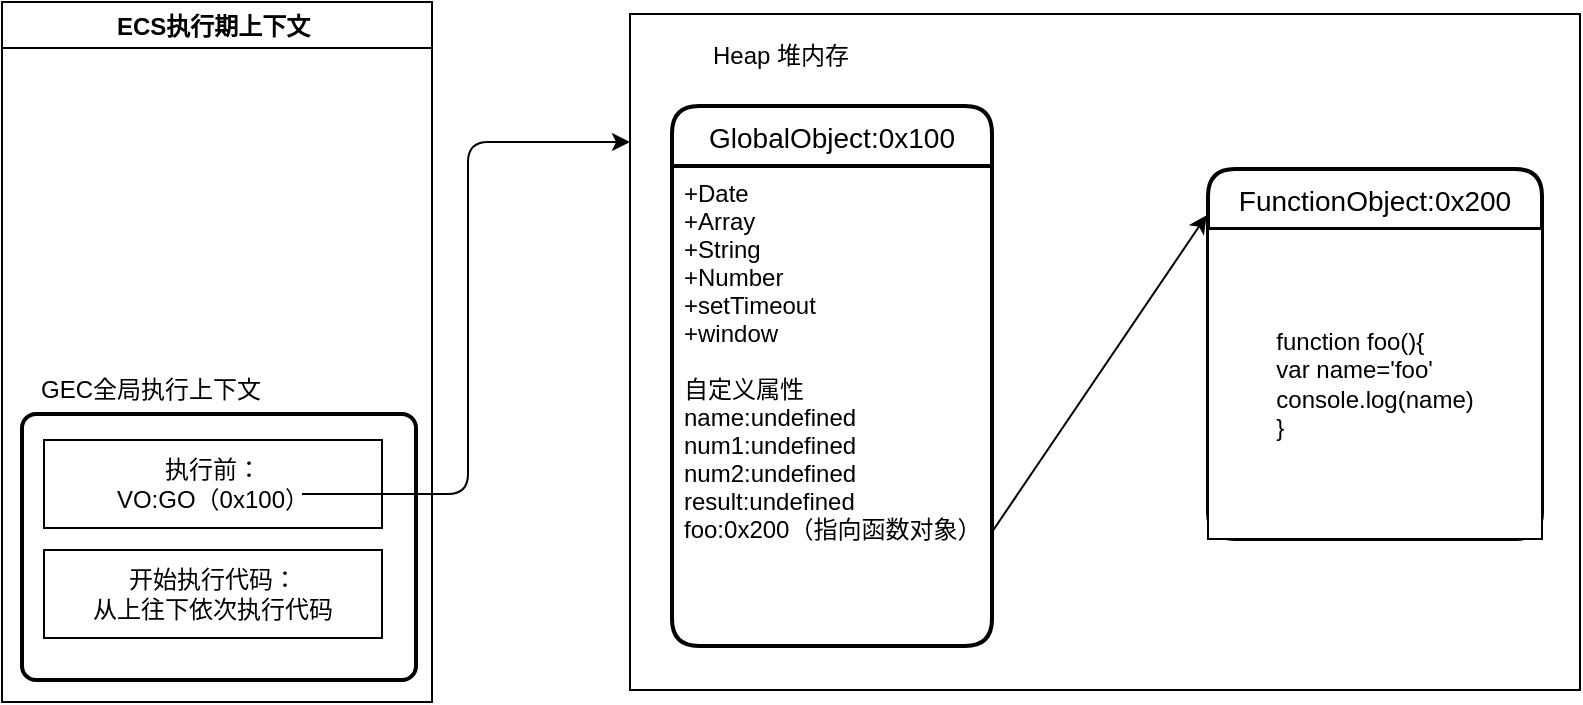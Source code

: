 <mxfile>
    <diagram id="NaVdUdmBQZxV_IBvevQ4" name="执行上下文ECS">
        <mxGraphModel dx="974" dy="430" grid="0" gridSize="10" guides="1" tooltips="1" connect="1" arrows="1" fold="1" page="1" pageScale="1" pageWidth="827" pageHeight="1169" math="0" shadow="0">
            <root>
                <mxCell id="0"/>
                <mxCell id="1" parent="0"/>
                <mxCell id="2" value="ECS执行期上下文 " style="swimlane;" parent="1" vertex="1">
                    <mxGeometry x="45" y="50" width="215" height="350" as="geometry"/>
                </mxCell>
                <mxCell id="14" value="" style="rounded=1;whiteSpace=wrap;html=1;absoluteArcSize=1;arcSize=14;strokeWidth=2;" parent="2" vertex="1">
                    <mxGeometry x="10" y="206" width="197" height="133" as="geometry"/>
                </mxCell>
                <mxCell id="15" value="GEC全局执行上下文" style="text;html=1;align=center;verticalAlign=middle;resizable=0;points=[];autosize=1;strokeColor=none;fillColor=none;" parent="2" vertex="1">
                    <mxGeometry x="14" y="185" width="120" height="18" as="geometry"/>
                </mxCell>
                <mxCell id="16" value="执行前：&lt;br&gt;VO:GO（0x100）" style="rounded=0;whiteSpace=wrap;html=1;" parent="2" vertex="1">
                    <mxGeometry x="21" y="219" width="169" height="44" as="geometry"/>
                </mxCell>
                <mxCell id="18" value="" style="edgeStyle=elbowEdgeStyle;elbow=horizontal;endArrow=classic;html=1;" parent="2" target="12" edge="1">
                    <mxGeometry width="50" height="50" relative="1" as="geometry">
                        <mxPoint x="150" y="246" as="sourcePoint"/>
                        <mxPoint x="195" y="203" as="targetPoint"/>
                        <Array as="points">
                            <mxPoint x="233" y="70"/>
                        </Array>
                    </mxGeometry>
                </mxCell>
                <mxCell id="20" value="开始执行代码：&lt;br&gt;从上往下依次执行代码" style="rounded=0;whiteSpace=wrap;html=1;" parent="2" vertex="1">
                    <mxGeometry x="21" y="274" width="169" height="44" as="geometry"/>
                </mxCell>
                <mxCell id="12" value="" style="rounded=0;whiteSpace=wrap;html=1;" parent="1" vertex="1">
                    <mxGeometry x="359" y="56" width="475" height="338" as="geometry"/>
                </mxCell>
                <mxCell id="6" value="Heap 堆内存" style="text;html=1;strokeColor=none;fillColor=none;align=center;verticalAlign=middle;whiteSpace=wrap;rounded=0;" parent="1" vertex="1">
                    <mxGeometry x="396" y="62" width="77" height="30" as="geometry"/>
                </mxCell>
                <mxCell id="9" value="FunctionObject:0x200" style="swimlane;childLayout=stackLayout;horizontal=1;startSize=30;horizontalStack=0;rounded=1;fontSize=14;fontStyle=0;strokeWidth=2;resizeParent=0;resizeLast=1;shadow=0;dashed=0;align=center;" parent="1" vertex="1">
                    <mxGeometry x="648" y="133.5" width="167" height="185" as="geometry"/>
                </mxCell>
                <mxCell id="5" value="&lt;div style=&quot;text-align: justify&quot;&gt;&lt;span&gt;function foo(){&lt;/span&gt;&lt;/div&gt;&lt;div style=&quot;text-align: justify&quot;&gt;&lt;span&gt;var name='foo'&lt;/span&gt;&lt;/div&gt;&lt;div style=&quot;text-align: justify&quot;&gt;&lt;span&gt;console.log(name)&lt;/span&gt;&lt;/div&gt;&lt;div style=&quot;text-align: justify&quot;&gt;&lt;span&gt;}&lt;/span&gt;&lt;/div&gt;" style="rounded=0;whiteSpace=wrap;html=1;align=center;" parent="9" vertex="1">
                    <mxGeometry y="30" width="167" height="155" as="geometry"/>
                </mxCell>
                <mxCell id="7" value="GlobalObject:0x100" style="swimlane;childLayout=stackLayout;horizontal=1;startSize=30;horizontalStack=0;rounded=1;fontSize=14;fontStyle=0;strokeWidth=2;resizeParent=0;resizeLast=1;shadow=0;dashed=0;align=center;" parent="1" vertex="1">
                    <mxGeometry x="380" y="102" width="160" height="270" as="geometry"/>
                </mxCell>
                <mxCell id="8" value="+Date&#10;+Array&#10;+String&#10;+Number&#10;+setTimeout&#10;+window&#10;&#10;自定义属性&#10;name:undefined&#10;num1:undefined&#10;num2:undefined&#10;result:undefined&#10;foo:0x200（指向函数对象）&#10;" style="align=left;strokeColor=none;fillColor=none;spacingLeft=4;fontSize=12;verticalAlign=top;resizable=0;rotatable=0;part=1;" parent="7" vertex="1">
                    <mxGeometry y="30" width="160" height="240" as="geometry"/>
                </mxCell>
                <mxCell id="13" value="" style="endArrow=classic;html=1;entryX=-0.004;entryY=0.125;entryDx=0;entryDy=0;entryPerimeter=0;" parent="1" target="9" edge="1">
                    <mxGeometry width="50" height="50" relative="1" as="geometry">
                        <mxPoint x="540" y="315" as="sourcePoint"/>
                        <mxPoint x="627" y="183" as="targetPoint"/>
                        <Array as="points"/>
                    </mxGeometry>
                </mxCell>
            </root>
        </mxGraphModel>
    </diagram>
    <diagram id="semP26disFTAenmfTuYk" name="函数执行上下文FEC">
        <mxGraphModel dx="974" dy="830" grid="0" gridSize="10" guides="0" tooltips="1" connect="0" arrows="0" fold="1" page="0" pageScale="1" pageWidth="827" pageHeight="1169" math="0" shadow="0">
            <root>
                <mxCell id="K2bO2x3He-ZLr8xwoHA_-0"/>
                <mxCell id="K2bO2x3He-ZLr8xwoHA_-1" parent="K2bO2x3He-ZLr8xwoHA_-0"/>
                <mxCell id="mGsWiAlOZEeIE1XRzBOE-0" value="ECS执行期上下文 " style="swimlane;" parent="K2bO2x3He-ZLr8xwoHA_-1" vertex="1">
                    <mxGeometry x="45" y="22" width="215" height="390" as="geometry"/>
                </mxCell>
                <mxCell id="mGsWiAlOZEeIE1XRzBOE-1" value="" style="rounded=1;whiteSpace=wrap;html=1;absoluteArcSize=1;arcSize=14;strokeWidth=2;" parent="mGsWiAlOZEeIE1XRzBOE-0" vertex="1">
                    <mxGeometry x="9" y="247" width="197" height="133" as="geometry"/>
                </mxCell>
                <mxCell id="mGsWiAlOZEeIE1XRzBOE-2" value="GEC全局执行上下文" style="text;html=1;align=center;verticalAlign=middle;resizable=0;points=[];autosize=1;strokeColor=none;fillColor=none;" parent="mGsWiAlOZEeIE1XRzBOE-0" vertex="1">
                    <mxGeometry x="9" y="228" width="120" height="18" as="geometry"/>
                </mxCell>
                <mxCell id="mGsWiAlOZEeIE1XRzBOE-3" value="执行前：&lt;br&gt;VO:GO（0x100）" style="rounded=0;whiteSpace=wrap;html=1;" parent="mGsWiAlOZEeIE1XRzBOE-0" vertex="1">
                    <mxGeometry x="21" y="266" width="169" height="44" as="geometry"/>
                </mxCell>
                <mxCell id="mGsWiAlOZEeIE1XRzBOE-5" value="开始执行代码：&lt;br&gt;从上往下依次执行代码" style="rounded=0;whiteSpace=wrap;html=1;" parent="mGsWiAlOZEeIE1XRzBOE-0" vertex="1">
                    <mxGeometry x="19" y="325" width="169" height="44" as="geometry"/>
                </mxCell>
                <mxCell id="mGsWiAlOZEeIE1XRzBOE-6" value="&lt;br&gt;" style="rounded=0;whiteSpace=wrap;html=1;" parent="K2bO2x3He-ZLr8xwoHA_-1" vertex="1">
                    <mxGeometry x="306" y="-9" width="450" height="420" as="geometry"/>
                </mxCell>
                <mxCell id="mGsWiAlOZEeIE1XRzBOE-7" value="Heap 堆内存" style="text;html=1;strokeColor=none;fillColor=none;align=center;verticalAlign=middle;whiteSpace=wrap;rounded=0;" parent="K2bO2x3He-ZLr8xwoHA_-1" vertex="1">
                    <mxGeometry x="314" y="-11" width="77" height="30" as="geometry"/>
                </mxCell>
                <mxCell id="mGsWiAlOZEeIE1XRzBOE-8" value="FunctionObject:0x200" style="swimlane;childLayout=stackLayout;horizontal=1;startSize=30;horizontalStack=0;rounded=1;fontSize=14;fontStyle=0;strokeWidth=2;resizeParent=0;resizeLast=1;shadow=0;dashed=0;align=center;" parent="K2bO2x3He-ZLr8xwoHA_-1" vertex="1">
                    <mxGeometry x="559" y="125" width="167" height="185" as="geometry"/>
                </mxCell>
                <mxCell id="mGsWiAlOZEeIE1XRzBOE-9" value="&lt;div style=&quot;text-align: justify&quot;&gt;&lt;span&gt;function foo(){&lt;/span&gt;&lt;/div&gt;&lt;div style=&quot;text-align: justify&quot;&gt;&lt;span&gt;var name='foo'&lt;/span&gt;&lt;/div&gt;&lt;div style=&quot;text-align: justify&quot;&gt;&lt;span&gt;console.log(name)&lt;/span&gt;&lt;/div&gt;&lt;div style=&quot;text-align: justify&quot;&gt;&lt;span&gt;}&lt;/span&gt;&lt;/div&gt;" style="rounded=0;whiteSpace=wrap;html=1;align=center;" parent="mGsWiAlOZEeIE1XRzBOE-8" vertex="1">
                    <mxGeometry y="30" width="167" height="155" as="geometry"/>
                </mxCell>
                <mxCell id="mGsWiAlOZEeIE1XRzBOE-10" value="GlobalObject:0x100" style="swimlane;childLayout=stackLayout;horizontal=1;startSize=30;horizontalStack=0;rounded=1;fontSize=14;fontStyle=0;strokeWidth=2;resizeParent=0;resizeLast=1;shadow=0;dashed=0;align=center;" parent="K2bO2x3He-ZLr8xwoHA_-1" vertex="1">
                    <mxGeometry x="315" y="127" width="160" height="270" as="geometry"/>
                </mxCell>
                <mxCell id="mGsWiAlOZEeIE1XRzBOE-11" value="+Date&#10;+Array&#10;+String&#10;+Number&#10;+setTimeout&#10;+window&#10;&#10;自定义属性&#10;name:undefined   yang&#10;num1:undefined   20 &#10;num2:undefined   30&#10;result:undefined    50&#10;foo:0x200（指向函数对象）&#10;" style="align=left;strokeColor=none;fillColor=none;spacingLeft=4;fontSize=12;verticalAlign=top;resizable=0;rotatable=0;part=1;fontColor=#BDBDBD;shadow=1;" parent="mGsWiAlOZEeIE1XRzBOE-10" vertex="1">
                    <mxGeometry y="30" width="160" height="240" as="geometry"/>
                </mxCell>
                <mxCell id="mGsWiAlOZEeIE1XRzBOE-12" value="" style="endArrow=classic;html=1;exitX=1;exitY=0.75;exitDx=0;exitDy=0;" parent="K2bO2x3He-ZLr8xwoHA_-1" source="mGsWiAlOZEeIE1XRzBOE-11" edge="1">
                    <mxGeometry width="50" height="50" relative="1" as="geometry">
                        <mxPoint x="503" y="232.667" as="sourcePoint"/>
                        <mxPoint x="555" y="135" as="targetPoint"/>
                        <Array as="points">
                            <mxPoint x="555" y="135"/>
                        </Array>
                    </mxGeometry>
                </mxCell>
                <mxCell id="mGsWiAlOZEeIE1XRzBOE-4" value="" style="edgeStyle=elbowEdgeStyle;elbow=horizontal;endArrow=classic;html=1;" parent="K2bO2x3He-ZLr8xwoHA_-1" source="mGsWiAlOZEeIE1XRzBOE-3" target="mGsWiAlOZEeIE1XRzBOE-6" edge="1">
                    <mxGeometry width="50" height="50" relative="1" as="geometry">
                        <mxPoint x="195" y="268" as="sourcePoint"/>
                        <mxPoint x="240" y="225" as="targetPoint"/>
                        <Array as="points">
                            <mxPoint x="278" y="145"/>
                            <mxPoint x="278" y="92"/>
                        </Array>
                    </mxGeometry>
                </mxCell>
                <mxCell id="mGsWiAlOZEeIE1XRzBOE-14" value="" style="endArrow=none;html=1;fontColor=#BDBDBD;strokeColor=#FC0000;" parent="K2bO2x3He-ZLr8xwoHA_-1" edge="1">
                    <mxGeometry width="50" height="50" relative="1" as="geometry">
                        <mxPoint x="405" y="280" as="sourcePoint"/>
                        <mxPoint x="359" y="330" as="targetPoint"/>
                        <Array as="points">
                            <mxPoint x="387" y="299"/>
                            <mxPoint x="405" y="280"/>
                        </Array>
                    </mxGeometry>
                </mxCell>
                <mxCell id="mGsWiAlOZEeIE1XRzBOE-15" value="" style="endArrow=none;dashed=1;html=1;dashPattern=1 3;strokeWidth=2;fontColor=#BDBDBD;" parent="K2bO2x3He-ZLr8xwoHA_-1" target="mGsWiAlOZEeIE1XRzBOE-11" edge="1">
                    <mxGeometry width="50" height="50" relative="1" as="geometry">
                        <mxPoint x="506" y="372" as="sourcePoint"/>
                        <mxPoint x="556" y="331" as="targetPoint"/>
                    </mxGeometry>
                </mxCell>
                <mxCell id="mGsWiAlOZEeIE1XRzBOE-16" value="Text" style="text;html=1;resizable=0;autosize=1;align=center;verticalAlign=middle;points=[];fillColor=none;strokeColor=none;rounded=0;shadow=1;fontColor=#BDBDBD;" parent="K2bO2x3He-ZLr8xwoHA_-1" vertex="1">
                    <mxGeometry x="368" y="214" width="40" height="20" as="geometry"/>
                </mxCell>
                <mxCell id="mGsWiAlOZEeIE1XRzBOE-18" value="全局执行后，undefined重新赋值" style="text;html=1;strokeColor=none;fillColor=none;align=center;verticalAlign=middle;whiteSpace=wrap;rounded=0;shadow=1;fontColor=#BDBDBD;" parent="K2bO2x3He-ZLr8xwoHA_-1" vertex="1">
                    <mxGeometry x="514" y="359" width="183" height="30" as="geometry"/>
                </mxCell>
                <mxCell id="mGsWiAlOZEeIE1XRzBOE-19" value="" style="rounded=1;whiteSpace=wrap;html=1;absoluteArcSize=1;arcSize=14;strokeWidth=2;" parent="K2bO2x3He-ZLr8xwoHA_-1" vertex="1">
                    <mxGeometry x="54" y="103" width="197" height="133" as="geometry"/>
                </mxCell>
                <mxCell id="mGsWiAlOZEeIE1XRzBOE-20" value="FEC函数执行上下文" style="text;html=1;align=center;verticalAlign=middle;resizable=0;points=[];autosize=1;strokeColor=none;fillColor=none;" parent="K2bO2x3He-ZLr8xwoHA_-1" vertex="1">
                    <mxGeometry x="55" y="80" width="118" height="18" as="geometry"/>
                </mxCell>
                <mxCell id="mGsWiAlOZEeIE1XRzBOE-21" value="执行前：&lt;br&gt;VO:AO（0x300）" style="rounded=0;whiteSpace=wrap;html=1;" parent="K2bO2x3He-ZLr8xwoHA_-1" vertex="1">
                    <mxGeometry x="66" y="122" width="169" height="44" as="geometry"/>
                </mxCell>
                <mxCell id="mGsWiAlOZEeIE1XRzBOE-22" value="开始执行代码：&lt;br&gt;从上往下依次执行代码" style="rounded=0;whiteSpace=wrap;html=1;" parent="K2bO2x3He-ZLr8xwoHA_-1" vertex="1">
                    <mxGeometry x="64" y="181" width="169" height="44" as="geometry"/>
                </mxCell>
                <mxCell id="mGsWiAlOZEeIE1XRzBOE-23" value="AO:0x300" style="swimlane;childLayout=stackLayout;horizontal=1;startSize=30;horizontalStack=0;rounded=1;fontSize=14;fontStyle=0;strokeWidth=2;resizeParent=0;resizeLast=1;shadow=0;dashed=0;align=center;" parent="K2bO2x3He-ZLr8xwoHA_-1" vertex="1">
                    <mxGeometry x="316" y="21" width="150" height="100" as="geometry"/>
                </mxCell>
                <mxCell id="mGsWiAlOZEeIE1XRzBOE-24" value="&amp;nbsp; &amp;nbsp;name:undefined&amp;nbsp; &amp;nbsp;foo" style="rounded=0;whiteSpace=wrap;html=1;align=left;" parent="mGsWiAlOZEeIE1XRzBOE-23" vertex="1">
                    <mxGeometry y="30" width="150" height="70" as="geometry"/>
                </mxCell>
                <mxCell id="mGsWiAlOZEeIE1XRzBOE-25" value="" style="endArrow=none;html=1;fontColor=#BDBDBD;strokeColor=#FC0000;" parent="K2bO2x3He-ZLr8xwoHA_-1" edge="1">
                    <mxGeometry width="50" height="50" relative="1" as="geometry">
                        <mxPoint x="410" y="61" as="sourcePoint"/>
                        <mxPoint x="364" y="111" as="targetPoint"/>
                        <Array as="points">
                            <mxPoint x="392" y="80"/>
                            <mxPoint x="410" y="61"/>
                        </Array>
                    </mxGeometry>
                </mxCell>
                <mxCell id="mGsWiAlOZEeIE1XRzBOE-26" value="" style="edgeStyle=elbowEdgeStyle;elbow=horizontal;endArrow=classic;html=1;entryX=-0.002;entryY=0.163;entryDx=0;entryDy=0;entryPerimeter=0;" parent="K2bO2x3He-ZLr8xwoHA_-1" target="mGsWiAlOZEeIE1XRzBOE-23" edge="1">
                    <mxGeometry width="50" height="50" relative="1" as="geometry">
                        <mxPoint x="234" y="151" as="sourcePoint"/>
                        <mxPoint x="299" y="39" as="targetPoint"/>
                        <Array as="points">
                            <mxPoint x="280" y="37"/>
                            <mxPoint x="266" y="-32"/>
                            <mxPoint x="266" y="-85"/>
                        </Array>
                    </mxGeometry>
                </mxCell>
            </root>
        </mxGraphModel>
    </diagram>
</mxfile>